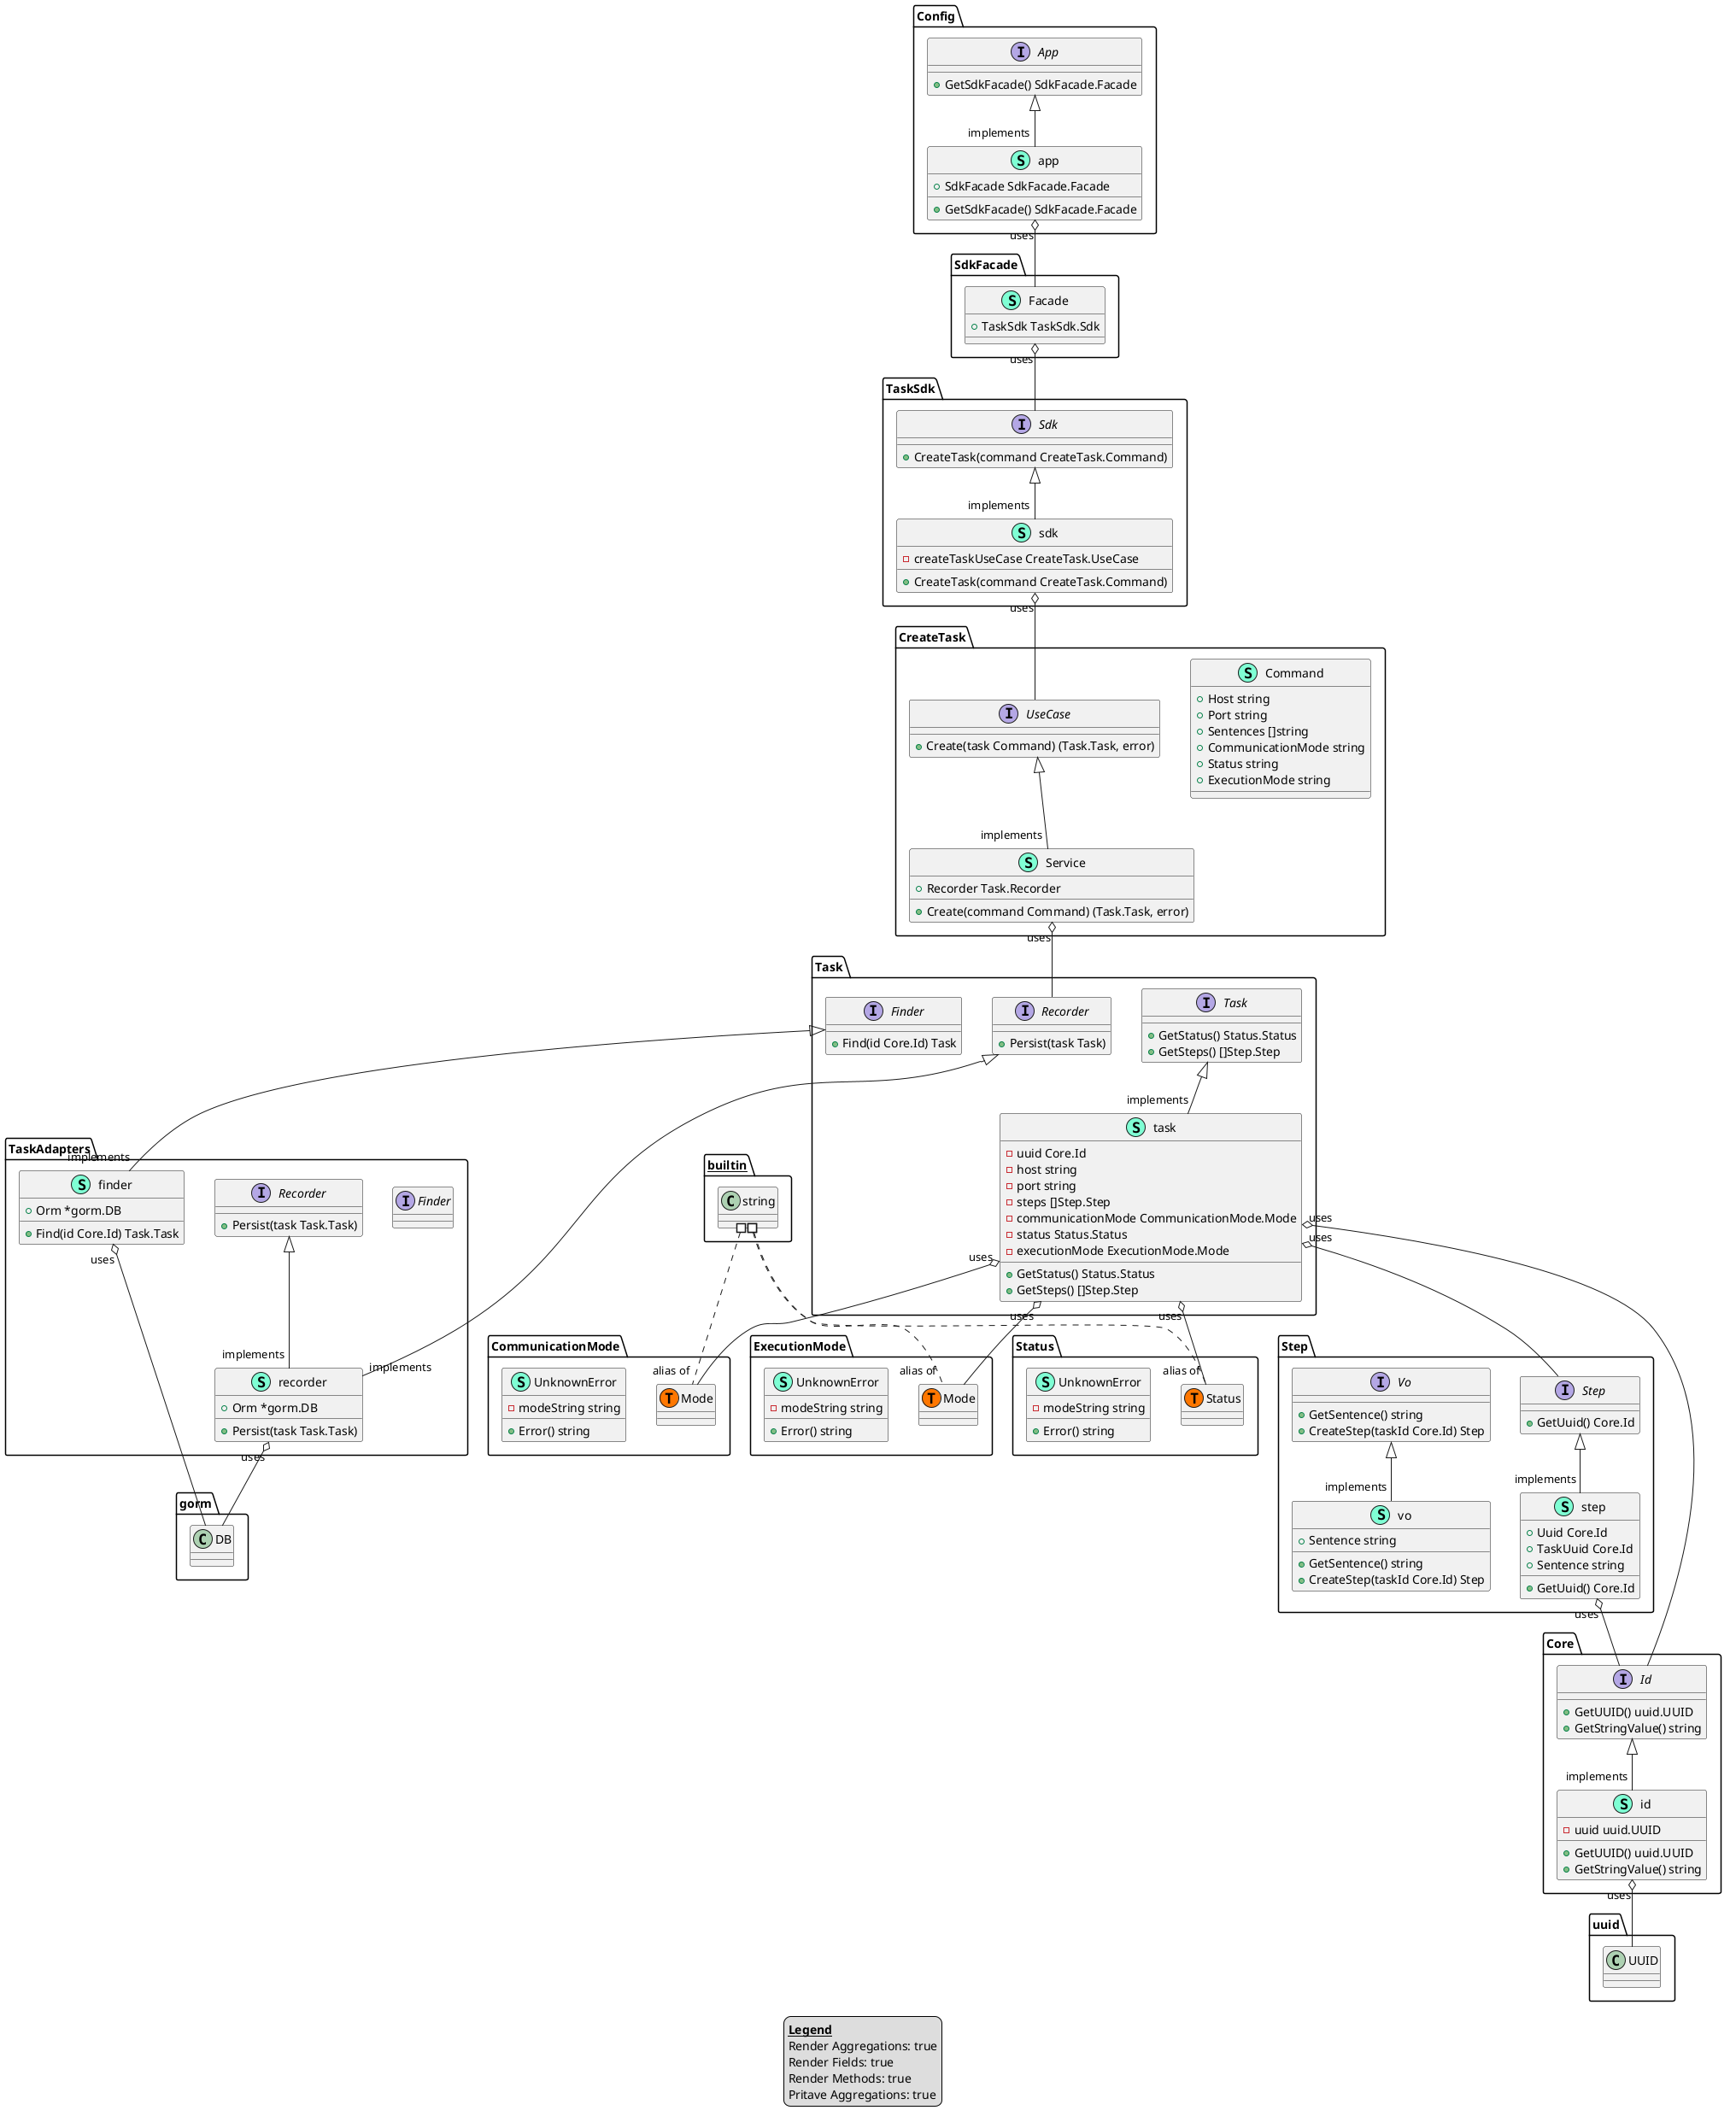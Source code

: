 @startuml
legend
<u><b>Legend</b></u>
Render Aggregations: true
Render Fields: true
Render Methods: true
Pritave Aggregations: true
end legend
namespace CommunicationMode {
    class CommunicationMode.Mode << (T, #FF7700) >>  {
    }
    class UnknownError << (S,Aquamarine) >> {
        - modeString string

        + Error() string

    }
}



namespace Config {
    interface App  {
        + GetSdkFacade() SdkFacade.Facade

    }
    class app << (S,Aquamarine) >> {
        + SdkFacade SdkFacade.Facade

        + GetSdkFacade() SdkFacade.Facade

    }
}

"Config.App" <|-- "implements""Config.app"

"Config.app""uses" o-- "SdkFacade.Facade"

namespace Core {
    interface Id  {
        + GetUUID() uuid.UUID
        + GetStringValue() string

    }
    class id << (S,Aquamarine) >> {
        - uuid uuid.UUID

        + GetUUID() uuid.UUID
        + GetStringValue() string

    }
}

"Core.Id" <|-- "implements""Core.id"

"Core.id""uses" o-- "uuid.UUID"

namespace CreateTask {
    class Command << (S,Aquamarine) >> {
        + Host string
        + Port string
        + Sentences []string
        + CommunicationMode string
        + Status string
        + ExecutionMode string

    }
    class Service << (S,Aquamarine) >> {
        + Recorder Task.Recorder

        + Create(command Command) (Task.Task, error)

    }
    interface UseCase  {
        + Create(task Command) (Task.Task, error)

    }
}

"CreateTask.UseCase" <|-- "implements""CreateTask.Service"

"CreateTask.Service""uses" o-- "Task.Recorder"

namespace ExecutionMode {
    class ExecutionMode.Mode << (T, #FF7700) >>  {
    }
    class UnknownError << (S,Aquamarine) >> {
        - modeString string

        + Error() string

    }
}



namespace SdkFacade {
    class Facade << (S,Aquamarine) >> {
        + TaskSdk TaskSdk.Sdk

    }
}


"SdkFacade.Facade""uses" o-- "TaskSdk.Sdk"

namespace Status {
    class Status.Status << (T, #FF7700) >>  {
    }
    class UnknownError << (S,Aquamarine) >> {
        - modeString string

        + Error() string

    }
}



namespace Step {
    interface Step  {
        + GetUuid() Core.Id

    }
    interface Vo  {
        + GetSentence() string
        + CreateStep(taskId Core.Id) Step

    }
    class step << (S,Aquamarine) >> {
        + Uuid Core.Id
        + TaskUuid Core.Id
        + Sentence string

        + GetUuid() Core.Id

    }
    class vo << (S,Aquamarine) >> {
        + Sentence string

        + GetSentence() string
        + CreateStep(taskId Core.Id) Step

    }
}

"Step.Step" <|-- "implements""Step.step"
"Step.Vo" <|-- "implements""Step.vo"

"Step.step""uses" o-- "Core.Id"

namespace Task {
    interface Finder  {
        + Find(id Core.Id) Task

    }
    interface Recorder  {
        + Persist(task Task) 

    }
    interface Task  {
        + GetStatus() Status.Status
        + GetSteps() []Step.Step

    }
    class task << (S,Aquamarine) >> {
        - uuid Core.Id
        - host string
        - port string
        - steps []Step.Step
        - communicationMode CommunicationMode.Mode
        - status Status.Status
        - executionMode ExecutionMode.Mode

        + GetStatus() Status.Status
        + GetSteps() []Step.Step

    }
}

"Task.Task" <|-- "implements""Task.task"

"Task.task""uses" o-- "CommunicationMode.Mode"
"Task.task""uses" o-- "Core.Id"
"Task.task""uses" o-- "ExecutionMode.Mode"
"Task.task""uses" o-- "Status.Status"
"Task.task""uses" o-- "Step.Step"

namespace TaskAdapters {
    interface Finder  {
    }
    interface Recorder  {
        + Persist(task Task.Task) 

    }
    class finder << (S,Aquamarine) >> {
        + Orm *gorm.DB

        + Find(id Core.Id) Task.Task

    }
    class recorder << (S,Aquamarine) >> {
        + Orm *gorm.DB

        + Persist(task Task.Task) 

    }
}

"Task.Finder" <|-- "implements""TaskAdapters.finder"
"Task.Recorder" <|-- "implements""TaskAdapters.recorder"
"TaskAdapters.Recorder" <|-- "implements""TaskAdapters.recorder"

"TaskAdapters.finder""uses" o-- "gorm.DB"
"TaskAdapters.recorder""uses" o-- "gorm.DB"

namespace TaskSdk {
    interface Sdk  {
        + CreateTask(command CreateTask.Command) 

    }
    class sdk << (S,Aquamarine) >> {
        - createTaskUseCase CreateTask.UseCase

        + CreateTask(command CreateTask.Command) 

    }
}

"TaskSdk.Sdk" <|-- "implements""TaskSdk.sdk"

"TaskSdk.sdk""uses" o-- "CreateTask.UseCase"

"__builtin__.string" #.. "alias of""CommunicationMode.Mode"
"__builtin__.string" #.. "alias of""ExecutionMode.Mode"
"__builtin__.string" #.. "alias of""Status.Status"
@enduml
